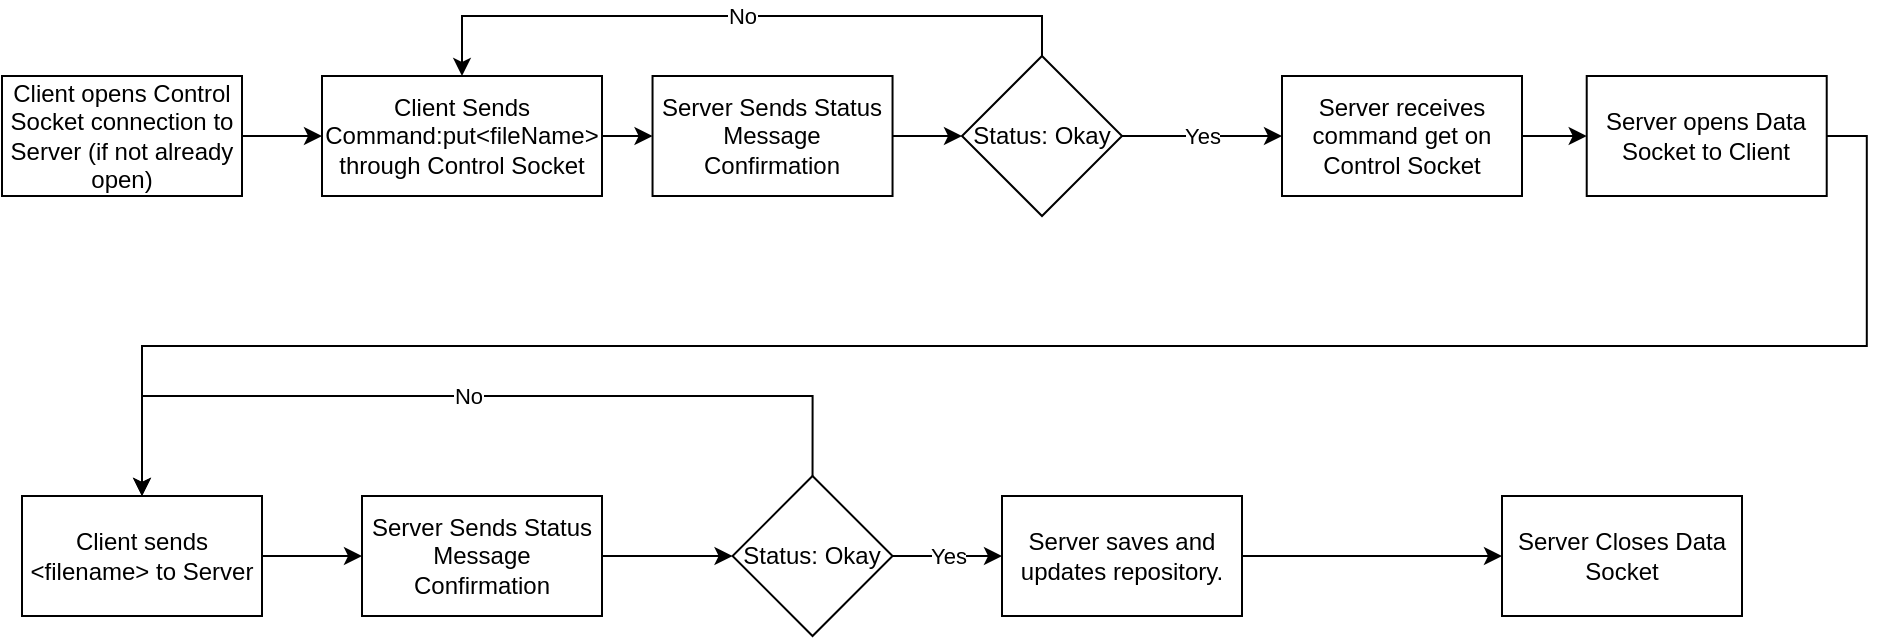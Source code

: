<mxfile version="14.4.2" type="device"><diagram id="VicCjP9C5z60h8NR6XWv" name="Page-1"><mxGraphModel dx="1146" dy="594" grid="1" gridSize="10" guides="1" tooltips="1" connect="1" arrows="1" fold="1" page="1" pageScale="1" pageWidth="850" pageHeight="1100" math="0" shadow="0"><root><mxCell id="0"/><mxCell id="1" parent="0"/><mxCell id="uwPoR_n0p5myCNU0cdYA-2" style="edgeStyle=orthogonalEdgeStyle;rounded=0;orthogonalLoop=1;jettySize=auto;html=1;exitX=1;exitY=0.5;exitDx=0;exitDy=0;entryX=0;entryY=0.5;entryDx=0;entryDy=0;" parent="1" source="uwPoR_n0p5myCNU0cdYA-1" target="f8woQvzd1etur11frkFM-3" edge="1"><mxGeometry relative="1" as="geometry"><mxPoint x="500" y="169.793" as="targetPoint"/></mxGeometry></mxCell><mxCell id="uwPoR_n0p5myCNU0cdYA-1" value="Client Sends Command:put&amp;lt;fileName&amp;gt; through Control Socket" style="rounded=0;whiteSpace=wrap;html=1;" parent="1" vertex="1"><mxGeometry x="180" y="140" width="140" height="60" as="geometry"/></mxCell><mxCell id="uwPoR_n0p5myCNU0cdYA-4" style="edgeStyle=orthogonalEdgeStyle;rounded=0;orthogonalLoop=1;jettySize=auto;html=1;exitX=1;exitY=0.5;exitDx=0;exitDy=0;entryX=0;entryY=0.5;entryDx=0;entryDy=0;" parent="1" source="uwPoR_n0p5myCNU0cdYA-3" target="XqZTnBEbk5Tgh_Dx3stQ-1" edge="1"><mxGeometry relative="1" as="geometry"><mxPoint x="812.36" y="170" as="targetPoint"/></mxGeometry></mxCell><mxCell id="uwPoR_n0p5myCNU0cdYA-3" value="Server receives command get on Control Socket" style="rounded=0;whiteSpace=wrap;html=1;" parent="1" vertex="1"><mxGeometry x="660" y="140" width="120" height="60" as="geometry"/></mxCell><mxCell id="uwPoR_n0p5myCNU0cdYA-13" style="edgeStyle=orthogonalEdgeStyle;rounded=0;orthogonalLoop=1;jettySize=auto;html=1;exitX=1;exitY=0.5;exitDx=0;exitDy=0;entryX=0;entryY=0.5;entryDx=0;entryDy=0;" parent="1" source="uwPoR_n0p5myCNU0cdYA-12" target="uwPoR_n0p5myCNU0cdYA-1" edge="1"><mxGeometry relative="1" as="geometry"/></mxCell><mxCell id="uwPoR_n0p5myCNU0cdYA-12" value="Client opens Control Socket connection to Server (if not already open)" style="rounded=0;whiteSpace=wrap;html=1;" parent="1" vertex="1"><mxGeometry x="20" y="140" width="120" height="60" as="geometry"/></mxCell><mxCell id="6hNsgM-2XBKnOXxkau7f-1" style="edgeStyle=orthogonalEdgeStyle;rounded=0;orthogonalLoop=1;jettySize=auto;html=1;exitX=1;exitY=0.5;exitDx=0;exitDy=0;entryX=0.5;entryY=0;entryDx=0;entryDy=0;" parent="1" source="XqZTnBEbk5Tgh_Dx3stQ-1" target="6hNsgM-2XBKnOXxkau7f-2" edge="1"><mxGeometry relative="1" as="geometry"><mxPoint x="80" y="260" as="targetPoint"/></mxGeometry></mxCell><mxCell id="XqZTnBEbk5Tgh_Dx3stQ-1" value="Server opens Data Socket to Client" style="rounded=0;whiteSpace=wrap;html=1;" parent="1" vertex="1"><mxGeometry x="812.36" y="140" width="120" height="60" as="geometry"/></mxCell><mxCell id="6hNsgM-2XBKnOXxkau7f-3" style="edgeStyle=orthogonalEdgeStyle;rounded=0;orthogonalLoop=1;jettySize=auto;html=1;exitX=1;exitY=0.5;exitDx=0;exitDy=0;entryX=0;entryY=0.5;entryDx=0;entryDy=0;" parent="1" source="6hNsgM-2XBKnOXxkau7f-2" target="6hNsgM-2XBKnOXxkau7f-4" edge="1"><mxGeometry relative="1" as="geometry"><mxPoint x="230" y="379.833" as="targetPoint"/></mxGeometry></mxCell><mxCell id="6hNsgM-2XBKnOXxkau7f-2" value="Client sends &amp;lt;filename&amp;gt; to Server" style="rounded=0;whiteSpace=wrap;html=1;" parent="1" vertex="1"><mxGeometry x="30" y="350" width="120" height="60" as="geometry"/></mxCell><mxCell id="6hNsgM-2XBKnOXxkau7f-6" style="edgeStyle=orthogonalEdgeStyle;rounded=0;orthogonalLoop=1;jettySize=auto;html=1;exitX=1;exitY=0.5;exitDx=0;exitDy=0;entryX=0;entryY=0.5;entryDx=0;entryDy=0;" parent="1" source="6hNsgM-2XBKnOXxkau7f-4" target="f8woQvzd1etur11frkFM-8" edge="1"><mxGeometry relative="1" as="geometry"><mxPoint x="410" y="380.19" as="targetPoint"/></mxGeometry></mxCell><mxCell id="6hNsgM-2XBKnOXxkau7f-4" value="Server Sends Status Message Confirmation" style="rounded=0;whiteSpace=wrap;html=1;" parent="1" vertex="1"><mxGeometry x="200" y="350" width="120" height="60" as="geometry"/></mxCell><mxCell id="f8woQvzd1etur11frkFM-2" style="edgeStyle=orthogonalEdgeStyle;rounded=0;orthogonalLoop=1;jettySize=auto;html=1;exitX=1;exitY=0.5;exitDx=0;exitDy=0;entryX=0;entryY=0.5;entryDx=0;entryDy=0;" parent="1" source="6hNsgM-2XBKnOXxkau7f-7" target="f8woQvzd1etur11frkFM-1" edge="1"><mxGeometry relative="1" as="geometry"><mxPoint x="690.0" y="380.103" as="targetPoint"/></mxGeometry></mxCell><mxCell id="6hNsgM-2XBKnOXxkau7f-7" value="Server saves and updates repository." style="rounded=0;whiteSpace=wrap;html=1;" parent="1" vertex="1"><mxGeometry x="520" y="350" width="120" height="60" as="geometry"/></mxCell><mxCell id="f8woQvzd1etur11frkFM-1" value="Server Closes Data Socket" style="rounded=0;whiteSpace=wrap;html=1;" parent="1" vertex="1"><mxGeometry x="770" y="350" width="120" height="60" as="geometry"/></mxCell><mxCell id="f8woQvzd1etur11frkFM-4" style="edgeStyle=orthogonalEdgeStyle;rounded=0;orthogonalLoop=1;jettySize=auto;html=1;exitX=1;exitY=0.5;exitDx=0;exitDy=0;entryX=0;entryY=0.5;entryDx=0;entryDy=0;" parent="1" source="f8woQvzd1etur11frkFM-3" target="f8woQvzd1etur11frkFM-5" edge="1"><mxGeometry relative="1" as="geometry"/></mxCell><mxCell id="f8woQvzd1etur11frkFM-3" value="Server Sends Status Message Confirmation" style="rounded=0;whiteSpace=wrap;html=1;" parent="1" vertex="1"><mxGeometry x="345.27" y="140" width="120" height="60" as="geometry"/></mxCell><mxCell id="f8woQvzd1etur11frkFM-6" value="Yes" style="edgeStyle=orthogonalEdgeStyle;rounded=0;orthogonalLoop=1;jettySize=auto;html=1;exitX=1;exitY=0.5;exitDx=0;exitDy=0;entryX=0;entryY=0.5;entryDx=0;entryDy=0;" parent="1" source="f8woQvzd1etur11frkFM-5" target="uwPoR_n0p5myCNU0cdYA-3" edge="1"><mxGeometry relative="1" as="geometry"/></mxCell><mxCell id="f8woQvzd1etur11frkFM-7" value="No" style="edgeStyle=orthogonalEdgeStyle;rounded=0;orthogonalLoop=1;jettySize=auto;html=1;exitX=0.5;exitY=0;exitDx=0;exitDy=0;entryX=0.5;entryY=0;entryDx=0;entryDy=0;" parent="1" source="f8woQvzd1etur11frkFM-5" target="uwPoR_n0p5myCNU0cdYA-1" edge="1"><mxGeometry relative="1" as="geometry"/></mxCell><mxCell id="f8woQvzd1etur11frkFM-5" value="Status: Okay" style="rhombus;whiteSpace=wrap;html=1;" parent="1" vertex="1"><mxGeometry x="500" y="130" width="80" height="80" as="geometry"/></mxCell><mxCell id="f8woQvzd1etur11frkFM-9" value="Yes" style="edgeStyle=orthogonalEdgeStyle;rounded=0;orthogonalLoop=1;jettySize=auto;html=1;exitX=1;exitY=0.5;exitDx=0;exitDy=0;entryX=0;entryY=0.5;entryDx=0;entryDy=0;" parent="1" source="f8woQvzd1etur11frkFM-8" target="6hNsgM-2XBKnOXxkau7f-7" edge="1"><mxGeometry relative="1" as="geometry"/></mxCell><mxCell id="f8woQvzd1etur11frkFM-10" value="No" style="edgeStyle=orthogonalEdgeStyle;rounded=0;orthogonalLoop=1;jettySize=auto;html=1;exitX=0.5;exitY=0;exitDx=0;exitDy=0;entryX=0.5;entryY=0;entryDx=0;entryDy=0;" parent="1" source="f8woQvzd1etur11frkFM-8" target="6hNsgM-2XBKnOXxkau7f-2" edge="1"><mxGeometry relative="1" as="geometry"><Array as="points"><mxPoint x="425" y="300"/><mxPoint x="90" y="300"/></Array></mxGeometry></mxCell><mxCell id="f8woQvzd1etur11frkFM-8" value="Status: Okay" style="rhombus;whiteSpace=wrap;html=1;" parent="1" vertex="1"><mxGeometry x="385.27" y="340" width="80" height="80" as="geometry"/></mxCell></root></mxGraphModel></diagram></mxfile>